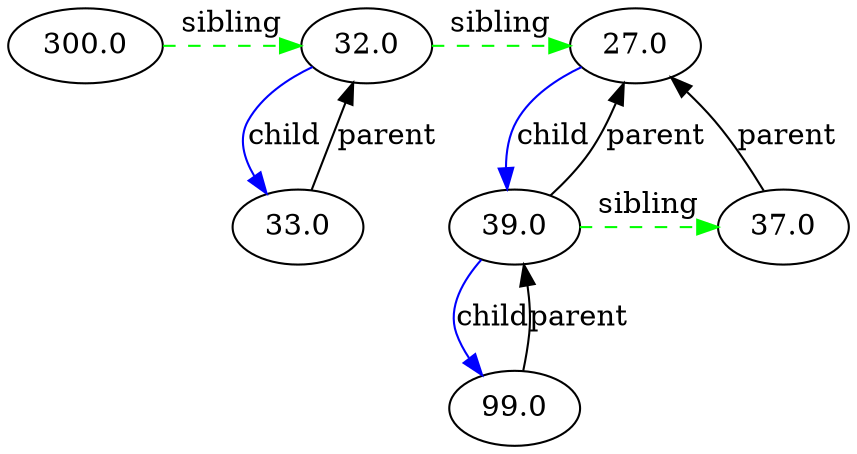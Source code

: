 digraph BinomialHeap {
300.0  ->  32.0 [color=green style=dashed label=sibling] ;
32.0  ->  33.0 [color=blue label=child] ;
32.0  ->  27.0 [color=green style=dashed label=sibling] ;
33.0  ->  32.0 [color=black  label=parent] ;
27.0  ->  39.0 [color=blue label=child] ;
39.0  ->  99.0 [color=blue label=child] ;
39.0  ->  37.0 [color=green style=dashed label=sibling] ;
39.0  ->  27.0 [color=black  label=parent] ;
99.0  ->  39.0 [color=black  label=parent] ;
37.0  ->  27.0 [color=black  label=parent] ;
{ rank=same; 300.0 32.0 27.0  }
{ rank=same; 33.0  }
{ rank=same; 39.0 37.0  }
{ rank=same; 99.0  }
}
